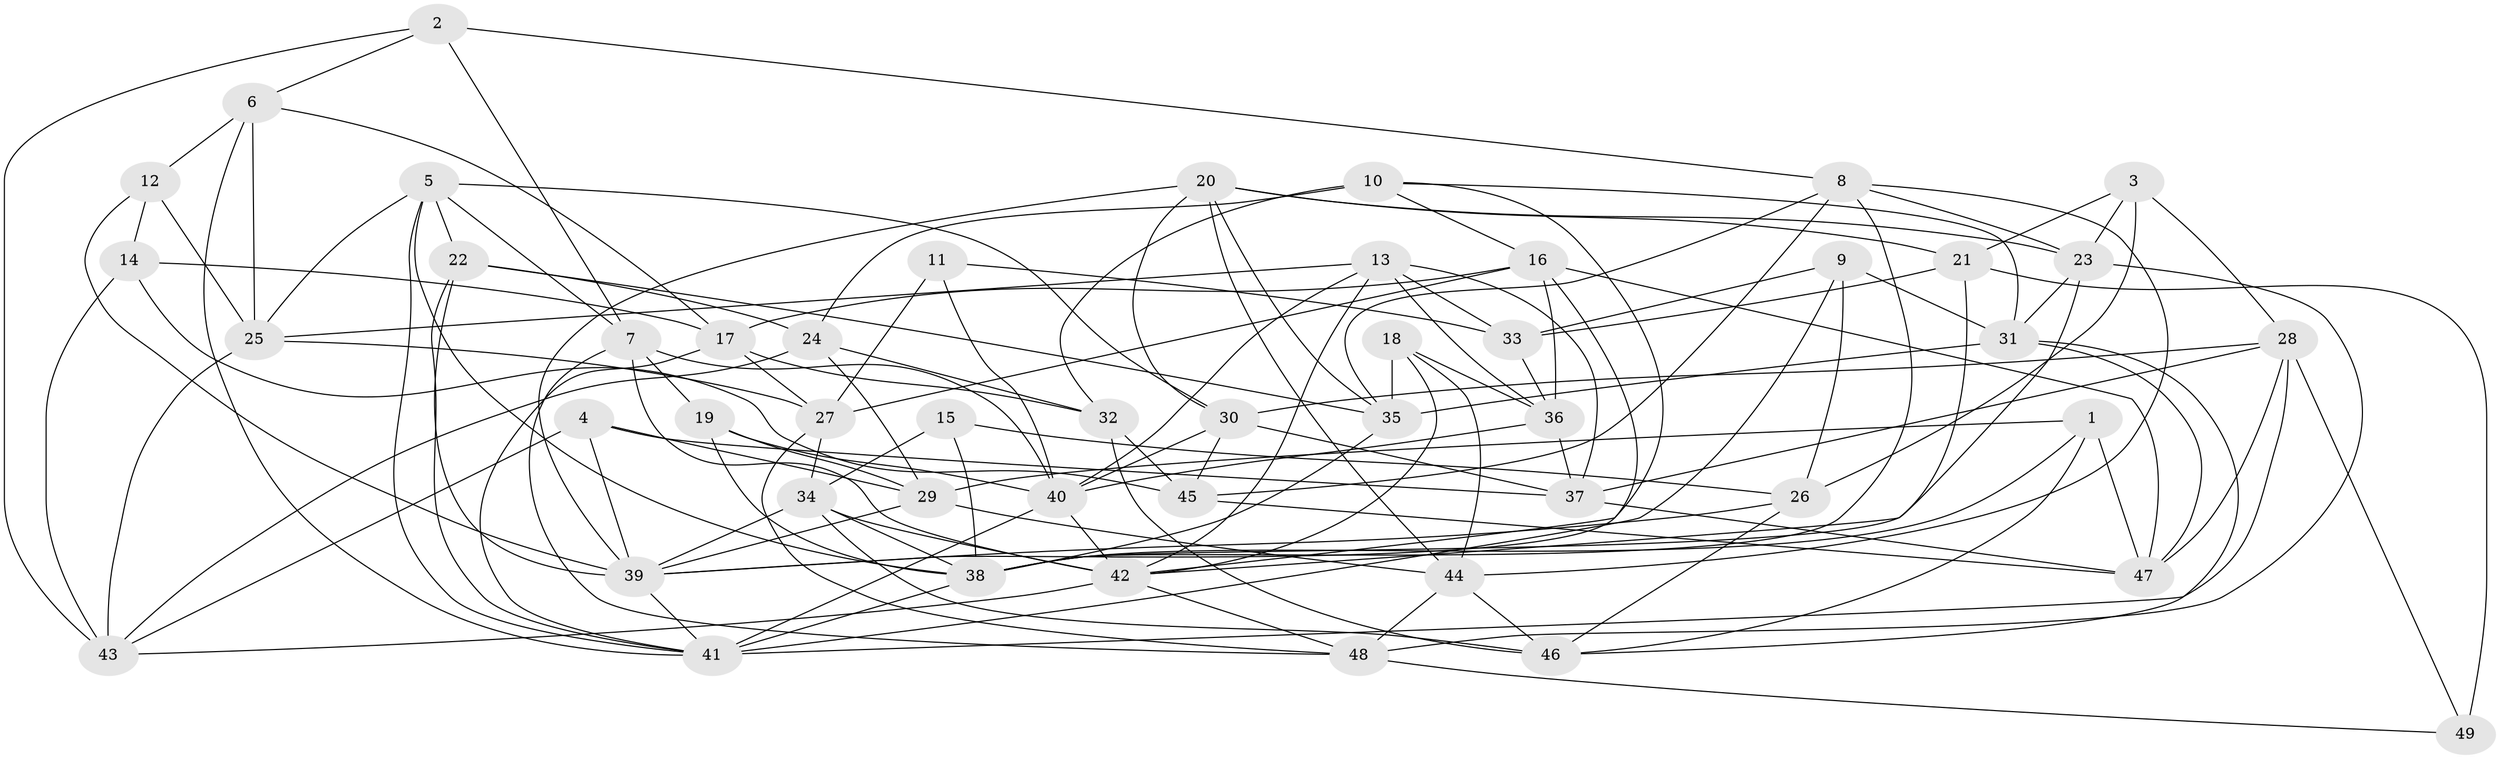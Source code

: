 // original degree distribution, {4: 1.0}
// Generated by graph-tools (version 1.1) at 2025/26/03/09/25 03:26:56]
// undirected, 49 vertices, 136 edges
graph export_dot {
graph [start="1"]
  node [color=gray90,style=filled];
  1;
  2;
  3;
  4;
  5;
  6;
  7;
  8;
  9;
  10;
  11;
  12;
  13;
  14;
  15;
  16;
  17;
  18;
  19;
  20;
  21;
  22;
  23;
  24;
  25;
  26;
  27;
  28;
  29;
  30;
  31;
  32;
  33;
  34;
  35;
  36;
  37;
  38;
  39;
  40;
  41;
  42;
  43;
  44;
  45;
  46;
  47;
  48;
  49;
  1 -- 29 [weight=1.0];
  1 -- 38 [weight=1.0];
  1 -- 46 [weight=1.0];
  1 -- 47 [weight=1.0];
  2 -- 6 [weight=1.0];
  2 -- 7 [weight=1.0];
  2 -- 8 [weight=1.0];
  2 -- 43 [weight=1.0];
  3 -- 21 [weight=1.0];
  3 -- 23 [weight=1.0];
  3 -- 26 [weight=1.0];
  3 -- 28 [weight=1.0];
  4 -- 29 [weight=1.0];
  4 -- 37 [weight=1.0];
  4 -- 39 [weight=1.0];
  4 -- 43 [weight=1.0];
  5 -- 7 [weight=1.0];
  5 -- 22 [weight=2.0];
  5 -- 25 [weight=1.0];
  5 -- 30 [weight=1.0];
  5 -- 38 [weight=2.0];
  5 -- 41 [weight=1.0];
  6 -- 12 [weight=2.0];
  6 -- 17 [weight=1.0];
  6 -- 25 [weight=1.0];
  6 -- 41 [weight=1.0];
  7 -- 19 [weight=1.0];
  7 -- 40 [weight=1.0];
  7 -- 42 [weight=1.0];
  7 -- 48 [weight=1.0];
  8 -- 23 [weight=1.0];
  8 -- 35 [weight=1.0];
  8 -- 38 [weight=1.0];
  8 -- 44 [weight=1.0];
  8 -- 45 [weight=1.0];
  9 -- 26 [weight=1.0];
  9 -- 31 [weight=1.0];
  9 -- 33 [weight=1.0];
  9 -- 41 [weight=1.0];
  10 -- 16 [weight=1.0];
  10 -- 24 [weight=2.0];
  10 -- 31 [weight=1.0];
  10 -- 32 [weight=1.0];
  10 -- 39 [weight=1.0];
  11 -- 27 [weight=1.0];
  11 -- 33 [weight=2.0];
  11 -- 40 [weight=1.0];
  12 -- 14 [weight=1.0];
  12 -- 25 [weight=1.0];
  12 -- 39 [weight=2.0];
  13 -- 25 [weight=1.0];
  13 -- 33 [weight=1.0];
  13 -- 36 [weight=1.0];
  13 -- 37 [weight=1.0];
  13 -- 40 [weight=1.0];
  13 -- 42 [weight=1.0];
  14 -- 17 [weight=1.0];
  14 -- 43 [weight=1.0];
  14 -- 45 [weight=1.0];
  15 -- 26 [weight=2.0];
  15 -- 34 [weight=1.0];
  15 -- 38 [weight=1.0];
  16 -- 17 [weight=1.0];
  16 -- 27 [weight=1.0];
  16 -- 36 [weight=1.0];
  16 -- 42 [weight=1.0];
  16 -- 47 [weight=1.0];
  17 -- 27 [weight=1.0];
  17 -- 32 [weight=1.0];
  17 -- 41 [weight=1.0];
  18 -- 35 [weight=1.0];
  18 -- 36 [weight=1.0];
  18 -- 42 [weight=1.0];
  18 -- 44 [weight=1.0];
  19 -- 29 [weight=1.0];
  19 -- 38 [weight=1.0];
  19 -- 40 [weight=1.0];
  20 -- 21 [weight=1.0];
  20 -- 23 [weight=1.0];
  20 -- 30 [weight=1.0];
  20 -- 35 [weight=1.0];
  20 -- 39 [weight=1.0];
  20 -- 44 [weight=1.0];
  21 -- 33 [weight=1.0];
  21 -- 42 [weight=1.0];
  21 -- 49 [weight=2.0];
  22 -- 24 [weight=1.0];
  22 -- 35 [weight=1.0];
  22 -- 39 [weight=1.0];
  22 -- 41 [weight=1.0];
  23 -- 31 [weight=1.0];
  23 -- 38 [weight=1.0];
  23 -- 48 [weight=1.0];
  24 -- 29 [weight=1.0];
  24 -- 32 [weight=1.0];
  24 -- 43 [weight=1.0];
  25 -- 27 [weight=1.0];
  25 -- 43 [weight=1.0];
  26 -- 39 [weight=1.0];
  26 -- 46 [weight=1.0];
  27 -- 34 [weight=1.0];
  27 -- 48 [weight=1.0];
  28 -- 30 [weight=1.0];
  28 -- 37 [weight=1.0];
  28 -- 41 [weight=1.0];
  28 -- 47 [weight=1.0];
  28 -- 49 [weight=1.0];
  29 -- 39 [weight=1.0];
  29 -- 44 [weight=1.0];
  30 -- 37 [weight=1.0];
  30 -- 40 [weight=1.0];
  30 -- 45 [weight=1.0];
  31 -- 35 [weight=1.0];
  31 -- 46 [weight=1.0];
  31 -- 47 [weight=1.0];
  32 -- 45 [weight=2.0];
  32 -- 46 [weight=1.0];
  33 -- 36 [weight=1.0];
  34 -- 38 [weight=1.0];
  34 -- 39 [weight=1.0];
  34 -- 42 [weight=1.0];
  34 -- 46 [weight=1.0];
  35 -- 38 [weight=1.0];
  36 -- 37 [weight=1.0];
  36 -- 40 [weight=1.0];
  37 -- 47 [weight=1.0];
  38 -- 41 [weight=1.0];
  39 -- 41 [weight=1.0];
  40 -- 41 [weight=2.0];
  40 -- 42 [weight=2.0];
  42 -- 43 [weight=1.0];
  42 -- 48 [weight=1.0];
  44 -- 46 [weight=1.0];
  44 -- 48 [weight=1.0];
  45 -- 47 [weight=1.0];
  48 -- 49 [weight=1.0];
}
